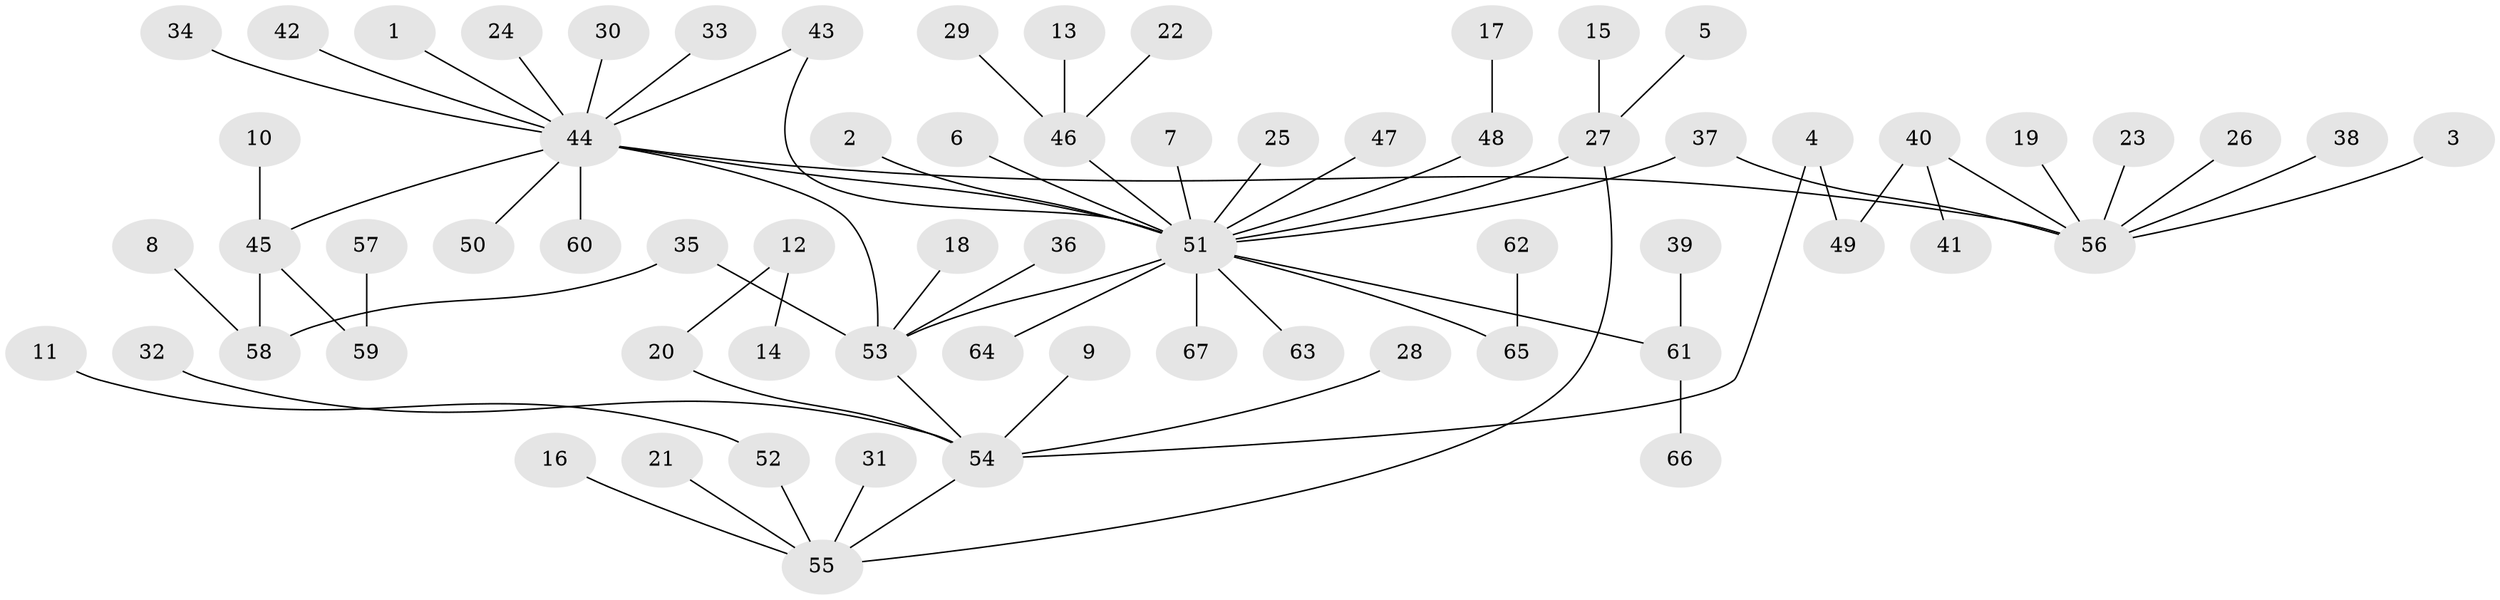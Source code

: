 // original degree distribution, {15: 0.007518796992481203, 2: 0.13533834586466165, 14: 0.007518796992481203, 6: 0.03759398496240601, 10: 0.007518796992481203, 1: 0.6240601503759399, 9: 0.015037593984962405, 3: 0.12781954887218044, 5: 0.007518796992481203, 4: 0.03007518796992481}
// Generated by graph-tools (version 1.1) at 2025/50/03/09/25 03:50:00]
// undirected, 67 vertices, 72 edges
graph export_dot {
graph [start="1"]
  node [color=gray90,style=filled];
  1;
  2;
  3;
  4;
  5;
  6;
  7;
  8;
  9;
  10;
  11;
  12;
  13;
  14;
  15;
  16;
  17;
  18;
  19;
  20;
  21;
  22;
  23;
  24;
  25;
  26;
  27;
  28;
  29;
  30;
  31;
  32;
  33;
  34;
  35;
  36;
  37;
  38;
  39;
  40;
  41;
  42;
  43;
  44;
  45;
  46;
  47;
  48;
  49;
  50;
  51;
  52;
  53;
  54;
  55;
  56;
  57;
  58;
  59;
  60;
  61;
  62;
  63;
  64;
  65;
  66;
  67;
  1 -- 44 [weight=1.0];
  2 -- 51 [weight=1.0];
  3 -- 56 [weight=1.0];
  4 -- 49 [weight=1.0];
  4 -- 54 [weight=1.0];
  5 -- 27 [weight=1.0];
  6 -- 51 [weight=1.0];
  7 -- 51 [weight=1.0];
  8 -- 58 [weight=1.0];
  9 -- 54 [weight=1.0];
  10 -- 45 [weight=1.0];
  11 -- 52 [weight=1.0];
  12 -- 14 [weight=1.0];
  12 -- 20 [weight=1.0];
  13 -- 46 [weight=1.0];
  15 -- 27 [weight=1.0];
  16 -- 55 [weight=1.0];
  17 -- 48 [weight=1.0];
  18 -- 53 [weight=1.0];
  19 -- 56 [weight=1.0];
  20 -- 54 [weight=1.0];
  21 -- 55 [weight=1.0];
  22 -- 46 [weight=1.0];
  23 -- 56 [weight=1.0];
  24 -- 44 [weight=1.0];
  25 -- 51 [weight=1.0];
  26 -- 56 [weight=1.0];
  27 -- 51 [weight=1.0];
  27 -- 55 [weight=1.0];
  28 -- 54 [weight=1.0];
  29 -- 46 [weight=1.0];
  30 -- 44 [weight=1.0];
  31 -- 55 [weight=1.0];
  32 -- 54 [weight=1.0];
  33 -- 44 [weight=1.0];
  34 -- 44 [weight=1.0];
  35 -- 53 [weight=1.0];
  35 -- 58 [weight=1.0];
  36 -- 53 [weight=1.0];
  37 -- 51 [weight=1.0];
  37 -- 56 [weight=1.0];
  38 -- 56 [weight=1.0];
  39 -- 61 [weight=1.0];
  40 -- 41 [weight=1.0];
  40 -- 49 [weight=1.0];
  40 -- 56 [weight=1.0];
  42 -- 44 [weight=1.0];
  43 -- 44 [weight=1.0];
  43 -- 51 [weight=1.0];
  44 -- 45 [weight=1.0];
  44 -- 50 [weight=1.0];
  44 -- 51 [weight=1.0];
  44 -- 53 [weight=1.0];
  44 -- 56 [weight=1.0];
  44 -- 60 [weight=1.0];
  45 -- 58 [weight=1.0];
  45 -- 59 [weight=1.0];
  46 -- 51 [weight=1.0];
  47 -- 51 [weight=1.0];
  48 -- 51 [weight=1.0];
  51 -- 53 [weight=1.0];
  51 -- 61 [weight=1.0];
  51 -- 63 [weight=1.0];
  51 -- 64 [weight=1.0];
  51 -- 65 [weight=1.0];
  51 -- 67 [weight=1.0];
  52 -- 55 [weight=1.0];
  53 -- 54 [weight=1.0];
  54 -- 55 [weight=1.0];
  57 -- 59 [weight=1.0];
  61 -- 66 [weight=1.0];
  62 -- 65 [weight=1.0];
}
